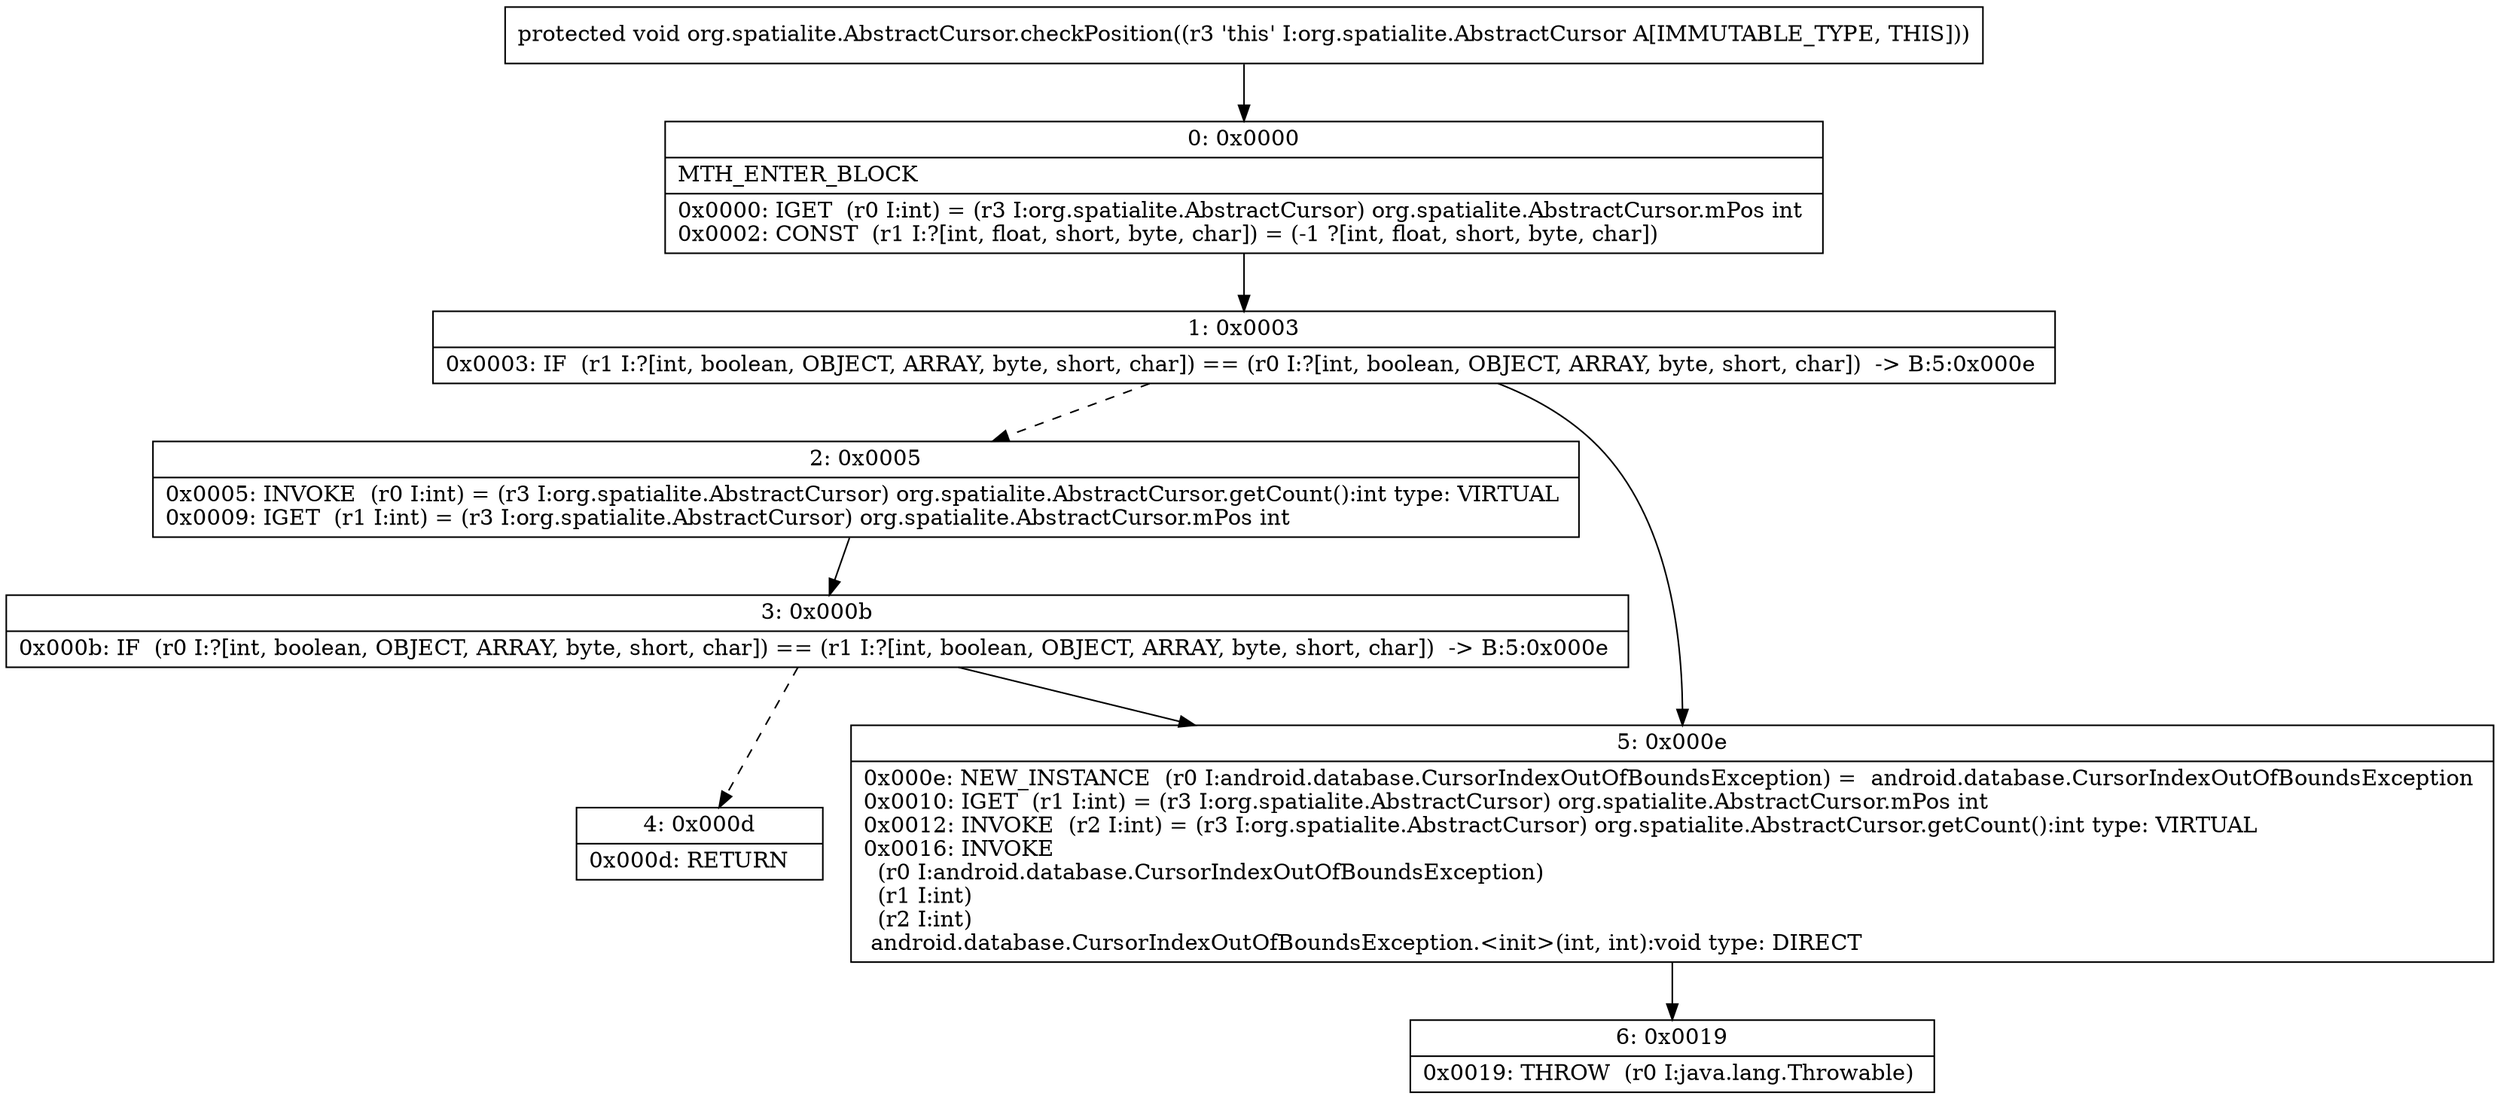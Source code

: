digraph "CFG fororg.spatialite.AbstractCursor.checkPosition()V" {
Node_0 [shape=record,label="{0\:\ 0x0000|MTH_ENTER_BLOCK\l|0x0000: IGET  (r0 I:int) = (r3 I:org.spatialite.AbstractCursor) org.spatialite.AbstractCursor.mPos int \l0x0002: CONST  (r1 I:?[int, float, short, byte, char]) = (\-1 ?[int, float, short, byte, char]) \l}"];
Node_1 [shape=record,label="{1\:\ 0x0003|0x0003: IF  (r1 I:?[int, boolean, OBJECT, ARRAY, byte, short, char]) == (r0 I:?[int, boolean, OBJECT, ARRAY, byte, short, char])  \-\> B:5:0x000e \l}"];
Node_2 [shape=record,label="{2\:\ 0x0005|0x0005: INVOKE  (r0 I:int) = (r3 I:org.spatialite.AbstractCursor) org.spatialite.AbstractCursor.getCount():int type: VIRTUAL \l0x0009: IGET  (r1 I:int) = (r3 I:org.spatialite.AbstractCursor) org.spatialite.AbstractCursor.mPos int \l}"];
Node_3 [shape=record,label="{3\:\ 0x000b|0x000b: IF  (r0 I:?[int, boolean, OBJECT, ARRAY, byte, short, char]) == (r1 I:?[int, boolean, OBJECT, ARRAY, byte, short, char])  \-\> B:5:0x000e \l}"];
Node_4 [shape=record,label="{4\:\ 0x000d|0x000d: RETURN   \l}"];
Node_5 [shape=record,label="{5\:\ 0x000e|0x000e: NEW_INSTANCE  (r0 I:android.database.CursorIndexOutOfBoundsException) =  android.database.CursorIndexOutOfBoundsException \l0x0010: IGET  (r1 I:int) = (r3 I:org.spatialite.AbstractCursor) org.spatialite.AbstractCursor.mPos int \l0x0012: INVOKE  (r2 I:int) = (r3 I:org.spatialite.AbstractCursor) org.spatialite.AbstractCursor.getCount():int type: VIRTUAL \l0x0016: INVOKE  \l  (r0 I:android.database.CursorIndexOutOfBoundsException)\l  (r1 I:int)\l  (r2 I:int)\l android.database.CursorIndexOutOfBoundsException.\<init\>(int, int):void type: DIRECT \l}"];
Node_6 [shape=record,label="{6\:\ 0x0019|0x0019: THROW  (r0 I:java.lang.Throwable) \l}"];
MethodNode[shape=record,label="{protected void org.spatialite.AbstractCursor.checkPosition((r3 'this' I:org.spatialite.AbstractCursor A[IMMUTABLE_TYPE, THIS])) }"];
MethodNode -> Node_0;
Node_0 -> Node_1;
Node_1 -> Node_2[style=dashed];
Node_1 -> Node_5;
Node_2 -> Node_3;
Node_3 -> Node_4[style=dashed];
Node_3 -> Node_5;
Node_5 -> Node_6;
}

